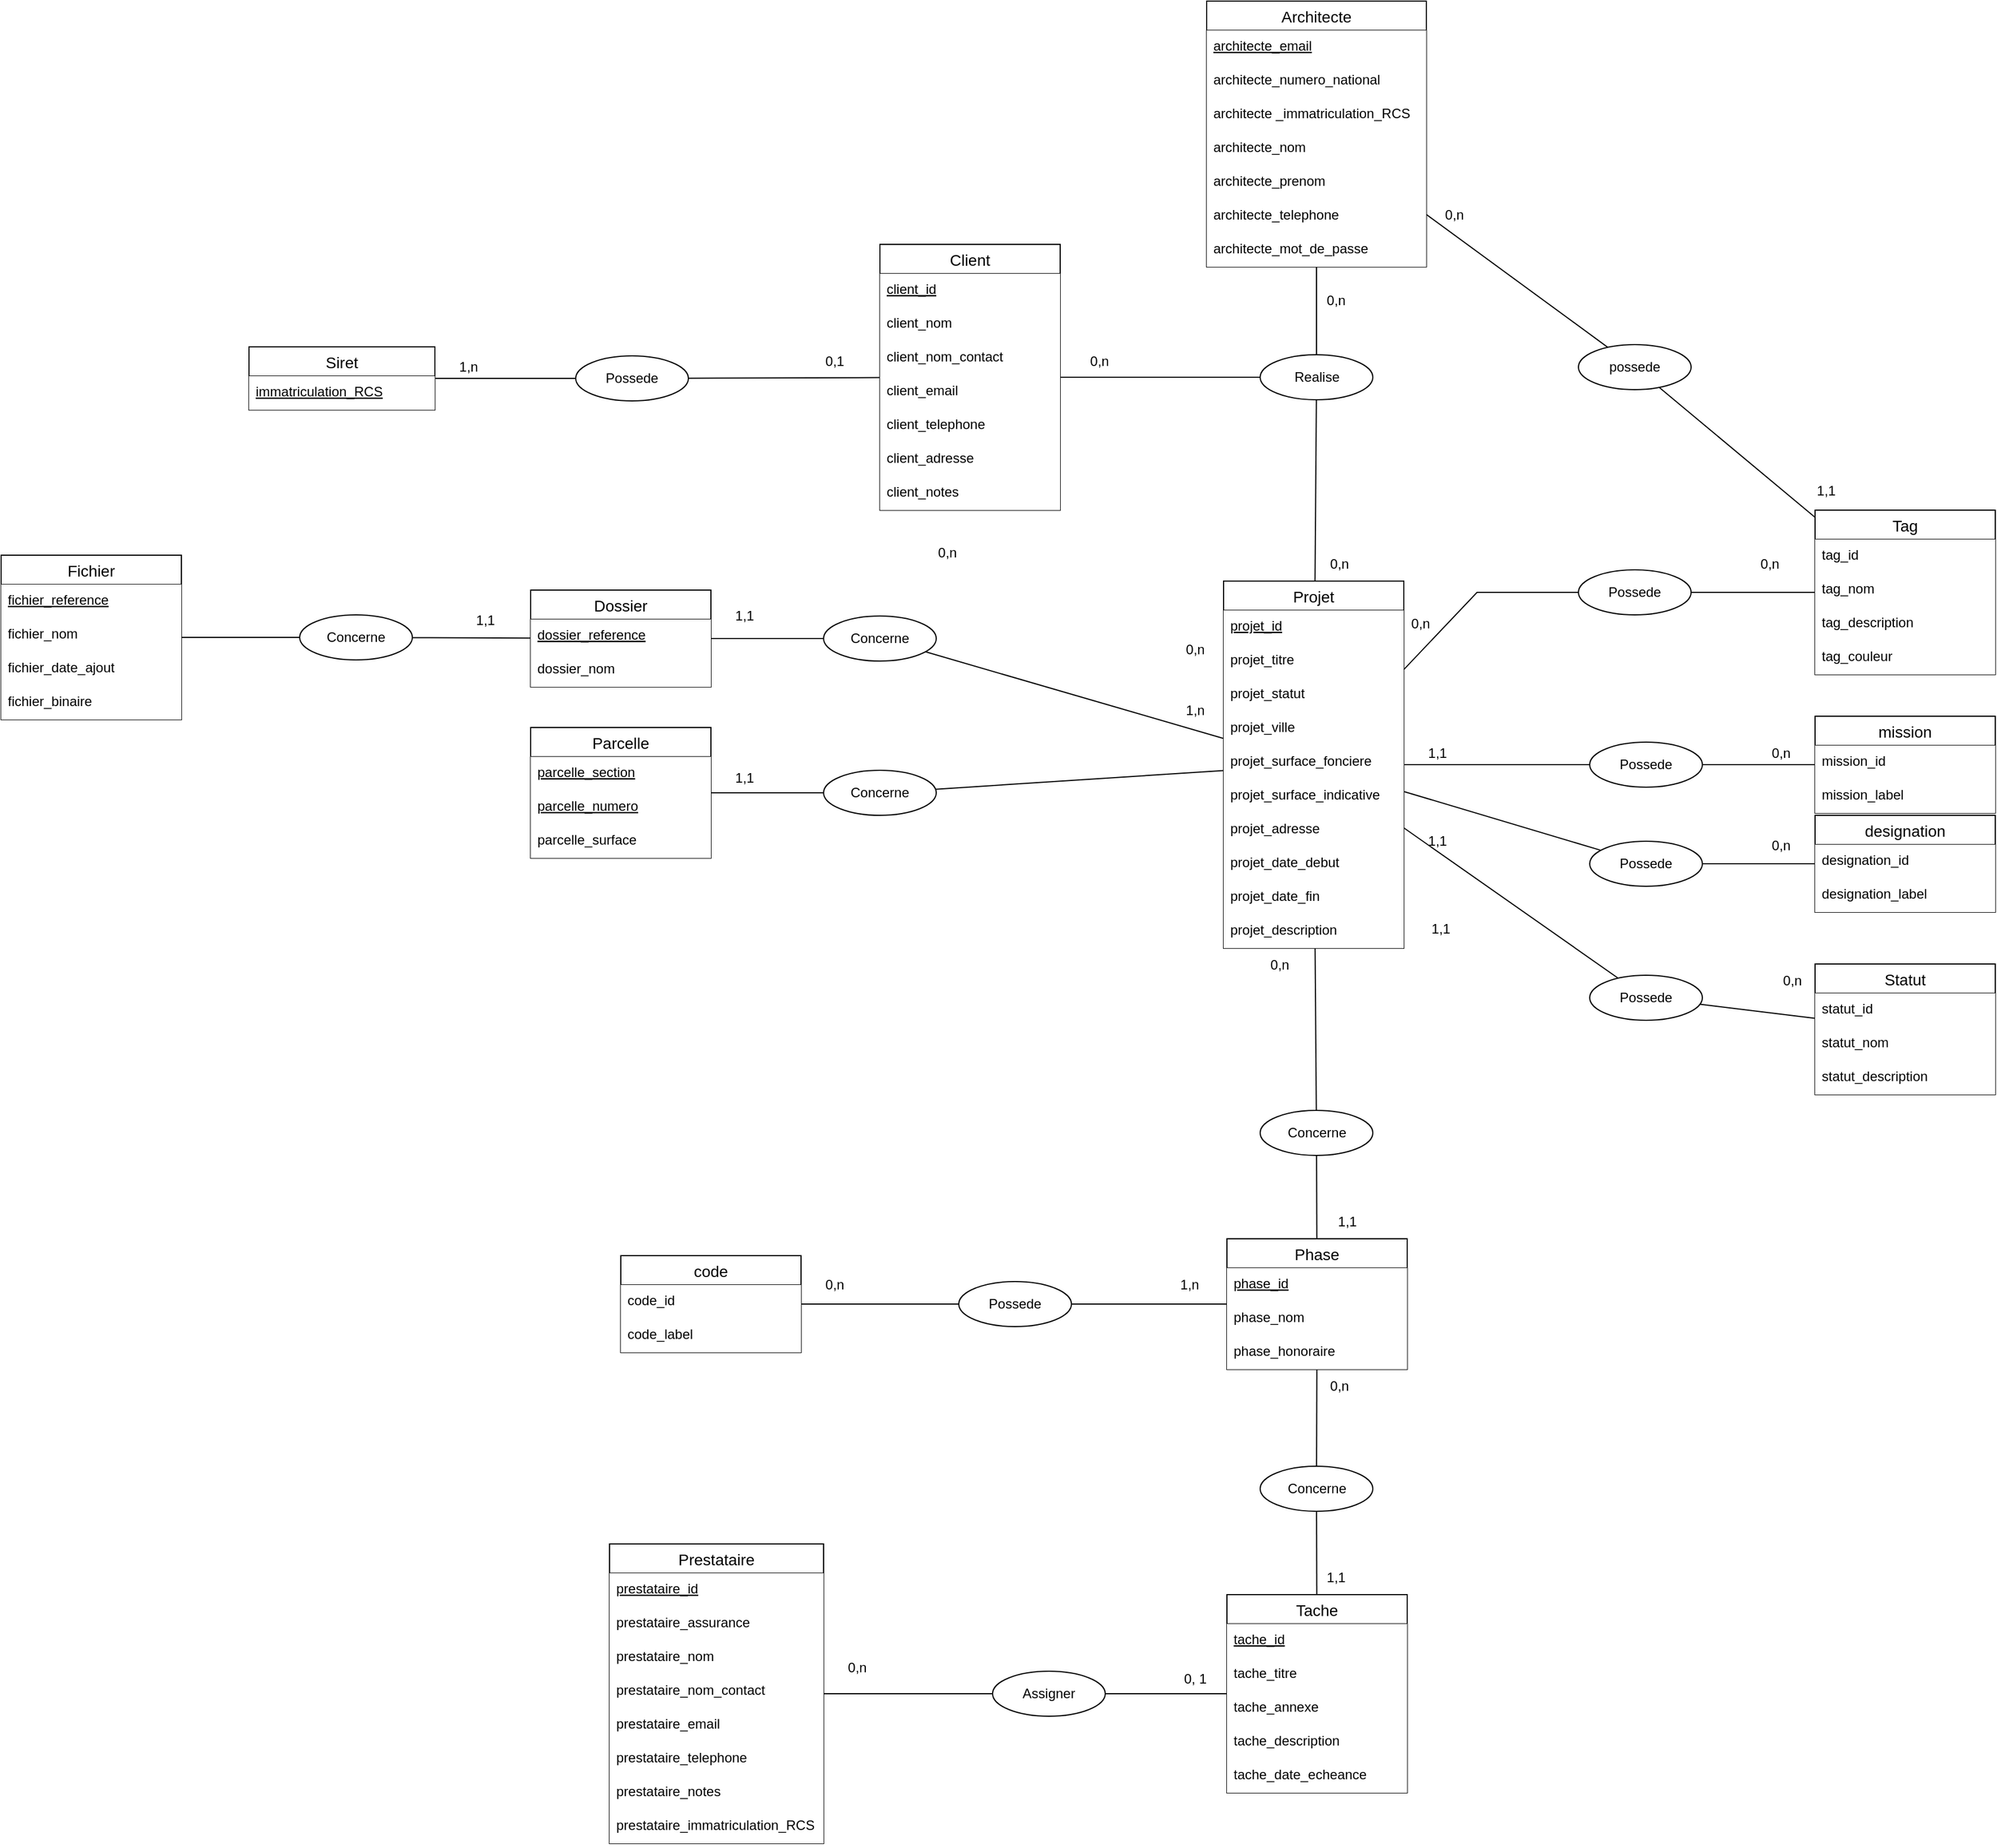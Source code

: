 <mxfile version="20.6.2" type="device"><diagram id="CtBSVt34sRPc-tJIaS9y" name="Page-1"><mxGraphModel dx="2535" dy="899" grid="1" gridSize="10" guides="1" tooltips="1" connect="1" arrows="1" fold="1" page="1" pageScale="1" pageWidth="850" pageHeight="1100" math="0" shadow="0"><root><mxCell id="0"/><mxCell id="1" parent="0"/><mxCell id="OuYLFH9ELj6OW0QI__LX-1" value="Architecte" style="swimlane;fontStyle=0;childLayout=stackLayout;horizontal=1;startSize=26;horizontalStack=0;resizeParent=1;resizeParentMax=0;resizeLast=0;collapsible=1;marginBottom=0;align=center;fontSize=14;" parent="1" vertex="1"><mxGeometry x="330" y="15" width="195" height="236" as="geometry"><mxRectangle x="345" width="100" height="30" as="alternateBounds"/></mxGeometry></mxCell><mxCell id="OuYLFH9ELj6OW0QI__LX-47" value="architecte_email" style="text;spacingLeft=4;spacingRight=4;overflow=hidden;rotatable=0;points=[[0,0.5],[1,0.5]];portConstraint=eastwest;fontSize=12;fillColor=default;fontStyle=4" parent="OuYLFH9ELj6OW0QI__LX-1" vertex="1"><mxGeometry y="26" width="195" height="30" as="geometry"/></mxCell><mxCell id="OuYLFH9ELj6OW0QI__LX-3" value="architecte_numero_national" style="text;spacingLeft=4;spacingRight=4;overflow=hidden;rotatable=0;points=[[0,0.5],[1,0.5]];portConstraint=eastwest;fontSize=12;fontStyle=0;fillColor=default;" parent="OuYLFH9ELj6OW0QI__LX-1" vertex="1"><mxGeometry y="56" width="195" height="30" as="geometry"/></mxCell><mxCell id="OuYLFH9ELj6OW0QI__LX-2" value="architecte _immatriculation_RCS" style="text;spacingLeft=4;spacingRight=4;overflow=hidden;rotatable=0;points=[[0,0.5],[1,0.5]];portConstraint=eastwest;fontSize=12;fontStyle=0;fillColor=default;" parent="OuYLFH9ELj6OW0QI__LX-1" vertex="1"><mxGeometry y="86" width="195" height="30" as="geometry"/></mxCell><mxCell id="OuYLFH9ELj6OW0QI__LX-4" value="architecte_nom" style="text;spacingLeft=4;spacingRight=4;overflow=hidden;rotatable=0;points=[[0,0.5],[1,0.5]];portConstraint=eastwest;fontSize=12;fillColor=default;" parent="OuYLFH9ELj6OW0QI__LX-1" vertex="1"><mxGeometry y="116" width="195" height="30" as="geometry"/></mxCell><mxCell id="OuYLFH9ELj6OW0QI__LX-46" value="architecte_prenom" style="text;spacingLeft=4;spacingRight=4;overflow=hidden;rotatable=0;points=[[0,0.5],[1,0.5]];portConstraint=eastwest;fontSize=12;fillColor=default;" parent="OuYLFH9ELj6OW0QI__LX-1" vertex="1"><mxGeometry y="146" width="195" height="30" as="geometry"/></mxCell><mxCell id="OuYLFH9ELj6OW0QI__LX-48" value="architecte_telephone" style="text;spacingLeft=4;spacingRight=4;overflow=hidden;rotatable=0;points=[[0,0.5],[1,0.5]];portConstraint=eastwest;fontSize=12;fillColor=default;" parent="OuYLFH9ELj6OW0QI__LX-1" vertex="1"><mxGeometry y="176" width="195" height="30" as="geometry"/></mxCell><mxCell id="ZiSK0jwXYgYMMPiiea_Z-9" value="architecte_mot_de_passe" style="text;spacingLeft=4;spacingRight=4;overflow=hidden;rotatable=0;points=[[0,0.5],[1,0.5]];portConstraint=eastwest;fontSize=12;fillColor=default;" parent="OuYLFH9ELj6OW0QI__LX-1" vertex="1"><mxGeometry y="206" width="195" height="30" as="geometry"/></mxCell><mxCell id="OuYLFH9ELj6OW0QI__LX-9" value="Projet" style="swimlane;fontStyle=0;childLayout=stackLayout;horizontal=1;startSize=26;horizontalStack=0;resizeParent=1;resizeParentMax=0;resizeLast=0;collapsible=1;marginBottom=0;align=center;fontSize=14;" parent="1" vertex="1"><mxGeometry x="345" y="530" width="160" height="326" as="geometry"><mxRectangle x="345" y="360" width="80" height="30" as="alternateBounds"/></mxGeometry></mxCell><mxCell id="OuYLFH9ELj6OW0QI__LX-10" value="projet_id" style="text;spacingLeft=4;spacingRight=4;overflow=hidden;rotatable=0;points=[[0,0.5],[1,0.5]];portConstraint=eastwest;fontSize=12;fontStyle=4;fillColor=default;" parent="OuYLFH9ELj6OW0QI__LX-9" vertex="1"><mxGeometry y="26" width="160" height="30" as="geometry"/></mxCell><mxCell id="OuYLFH9ELj6OW0QI__LX-12" value="projet_titre" style="text;spacingLeft=4;spacingRight=4;overflow=hidden;rotatable=0;points=[[0,0.5],[1,0.5]];portConstraint=eastwest;fontSize=12;fillColor=default;" parent="OuYLFH9ELj6OW0QI__LX-9" vertex="1"><mxGeometry y="56" width="160" height="30" as="geometry"/></mxCell><mxCell id="YPrr-8WgcPWgNa7w_ney-56" value="projet_statut" style="text;strokeColor=none;fillColor=default;spacingLeft=4;spacingRight=4;overflow=hidden;rotatable=0;points=[[0,0.5],[1,0.5]];portConstraint=eastwest;fontSize=12;" parent="OuYLFH9ELj6OW0QI__LX-9" vertex="1"><mxGeometry y="86" width="160" height="30" as="geometry"/></mxCell><mxCell id="YPrr-8WgcPWgNa7w_ney-86" value="projet_ville" style="text;spacingLeft=4;spacingRight=4;overflow=hidden;rotatable=0;points=[[0,0.5],[1,0.5]];portConstraint=eastwest;fontSize=12;fontStyle=0;fillColor=default;" parent="OuYLFH9ELj6OW0QI__LX-9" vertex="1"><mxGeometry y="116" width="160" height="30" as="geometry"/></mxCell><mxCell id="OuYLFH9ELj6OW0QI__LX-55" value="projet_surface_fonciere" style="text;spacingLeft=4;spacingRight=4;overflow=hidden;rotatable=0;points=[[0,0.5],[1,0.5]];portConstraint=eastwest;fontSize=12;fillColor=default;fillStyle=auto;" parent="OuYLFH9ELj6OW0QI__LX-9" vertex="1"><mxGeometry y="146" width="160" height="30" as="geometry"/></mxCell><mxCell id="OuYLFH9ELj6OW0QI__LX-53" value="projet_surface_indicative" style="text;spacingLeft=4;spacingRight=4;overflow=hidden;rotatable=0;points=[[0,0.5],[1,0.5]];portConstraint=eastwest;fontSize=12;fillColor=default;" parent="OuYLFH9ELj6OW0QI__LX-9" vertex="1"><mxGeometry y="176" width="160" height="30" as="geometry"/></mxCell><mxCell id="YPrr-8WgcPWgNa7w_ney-87" value="projet_adresse" style="text;spacingLeft=4;spacingRight=4;overflow=hidden;rotatable=0;points=[[0,0.5],[1,0.5]];portConstraint=eastwest;fontSize=12;fontStyle=0;fillColor=default;" parent="OuYLFH9ELj6OW0QI__LX-9" vertex="1"><mxGeometry y="206" width="160" height="30" as="geometry"/></mxCell><mxCell id="OuYLFH9ELj6OW0QI__LX-66" value="projet_date_debut" style="text;spacingLeft=4;spacingRight=4;overflow=hidden;rotatable=0;points=[[0,0.5],[1,0.5]];portConstraint=eastwest;fontSize=12;fillColor=default;" parent="OuYLFH9ELj6OW0QI__LX-9" vertex="1"><mxGeometry y="236" width="160" height="30" as="geometry"/></mxCell><mxCell id="YPrr-8WgcPWgNa7w_ney-44" value="projet_date_fin" style="text;spacingLeft=4;spacingRight=4;overflow=hidden;rotatable=0;points=[[0,0.5],[1,0.5]];portConstraint=eastwest;fontSize=12;fillColor=default;" parent="OuYLFH9ELj6OW0QI__LX-9" vertex="1"><mxGeometry y="266" width="160" height="30" as="geometry"/></mxCell><mxCell id="OuYLFH9ELj6OW0QI__LX-67" value="projet_description" style="text;spacingLeft=4;spacingRight=4;overflow=hidden;rotatable=0;points=[[0,0.5],[1,0.5]];portConstraint=eastwest;fontSize=12;fillColor=default;" parent="OuYLFH9ELj6OW0QI__LX-9" vertex="1"><mxGeometry y="296" width="160" height="30" as="geometry"/></mxCell><mxCell id="OuYLFH9ELj6OW0QI__LX-13" value="Dossier" style="swimlane;fontStyle=0;childLayout=stackLayout;horizontal=1;startSize=26;horizontalStack=0;resizeParent=1;resizeParentMax=0;resizeLast=0;collapsible=1;marginBottom=0;align=center;fontSize=14;" parent="1" vertex="1"><mxGeometry x="-270" y="538" width="160" height="86" as="geometry"/></mxCell><mxCell id="OuYLFH9ELj6OW0QI__LX-84" value="dossier_reference" style="text;spacingLeft=4;spacingRight=4;overflow=hidden;rotatable=0;points=[[0,0.5],[1,0.5]];portConstraint=eastwest;fontSize=12;fontStyle=4;fillColor=default;" parent="OuYLFH9ELj6OW0QI__LX-13" vertex="1"><mxGeometry y="26" width="160" height="30" as="geometry"/></mxCell><mxCell id="OuYLFH9ELj6OW0QI__LX-14" value="dossier_nom" style="text;spacingLeft=4;spacingRight=4;overflow=hidden;rotatable=0;points=[[0,0.5],[1,0.5]];portConstraint=eastwest;fontSize=12;fontStyle=0;fillColor=default;" parent="OuYLFH9ELj6OW0QI__LX-13" vertex="1"><mxGeometry y="56" width="160" height="30" as="geometry"/></mxCell><mxCell id="OuYLFH9ELj6OW0QI__LX-17" value="Parcelle" style="swimlane;fontStyle=0;childLayout=stackLayout;horizontal=1;startSize=26;horizontalStack=0;resizeParent=1;resizeParentMax=0;resizeLast=0;collapsible=1;marginBottom=0;align=center;fontSize=14;" parent="1" vertex="1"><mxGeometry x="-270" y="660" width="160" height="116" as="geometry"/></mxCell><mxCell id="OuYLFH9ELj6OW0QI__LX-18" value="parcelle_section" style="text;spacingLeft=4;spacingRight=4;overflow=hidden;rotatable=0;points=[[0,0.5],[1,0.5]];portConstraint=eastwest;fontSize=12;fontStyle=4;fillColor=default;" parent="OuYLFH9ELj6OW0QI__LX-17" vertex="1"><mxGeometry y="26" width="160" height="30" as="geometry"/></mxCell><mxCell id="OuYLFH9ELj6OW0QI__LX-19" value="parcelle_numero" style="text;spacingLeft=4;spacingRight=4;overflow=hidden;rotatable=0;points=[[0,0.5],[1,0.5]];portConstraint=eastwest;fontSize=12;fontStyle=4;fillColor=default;" parent="OuYLFH9ELj6OW0QI__LX-17" vertex="1"><mxGeometry y="56" width="160" height="30" as="geometry"/></mxCell><mxCell id="OuYLFH9ELj6OW0QI__LX-20" value="parcelle_surface" style="text;spacingLeft=4;spacingRight=4;overflow=hidden;rotatable=0;points=[[0,0.5],[1,0.5]];portConstraint=eastwest;fontSize=12;fillColor=default;" parent="OuYLFH9ELj6OW0QI__LX-17" vertex="1"><mxGeometry y="86" width="160" height="30" as="geometry"/></mxCell><mxCell id="OuYLFH9ELj6OW0QI__LX-21" value="Realise" style="ellipse;whiteSpace=wrap;html=1;align=center;" parent="1" vertex="1"><mxGeometry x="377.5" y="329" width="100" height="40" as="geometry"/></mxCell><mxCell id="OuYLFH9ELj6OW0QI__LX-28" value="" style="endArrow=none;html=1;rounded=0;" parent="1" source="OuYLFH9ELj6OW0QI__LX-21" target="OuYLFH9ELj6OW0QI__LX-9" edge="1"><mxGeometry relative="1" as="geometry"><mxPoint x="360" y="330" as="sourcePoint"/><mxPoint x="520" y="330" as="targetPoint"/></mxGeometry></mxCell><mxCell id="OuYLFH9ELj6OW0QI__LX-32" value="Concerne" style="ellipse;whiteSpace=wrap;html=1;align=center;" parent="1" vertex="1"><mxGeometry x="-10" y="698" width="100" height="40" as="geometry"/></mxCell><mxCell id="OuYLFH9ELj6OW0QI__LX-33" value="" style="endArrow=none;html=1;rounded=0;" parent="1" source="OuYLFH9ELj6OW0QI__LX-32" target="OuYLFH9ELj6OW0QI__LX-9" edge="1"><mxGeometry relative="1" as="geometry"><mxPoint x="360" y="330" as="sourcePoint"/><mxPoint x="520" y="330" as="targetPoint"/></mxGeometry></mxCell><mxCell id="OuYLFH9ELj6OW0QI__LX-34" value="" style="endArrow=none;html=1;rounded=0;" parent="1" source="OuYLFH9ELj6OW0QI__LX-32" target="OuYLFH9ELj6OW0QI__LX-17" edge="1"><mxGeometry relative="1" as="geometry"><mxPoint x="360" y="330" as="sourcePoint"/><mxPoint x="520" y="330" as="targetPoint"/></mxGeometry></mxCell><mxCell id="OuYLFH9ELj6OW0QI__LX-35" value="Fichier" style="swimlane;fontStyle=0;childLayout=stackLayout;horizontal=1;startSize=26;horizontalStack=0;resizeParent=1;resizeParentMax=0;resizeLast=0;collapsible=1;marginBottom=0;align=center;fontSize=14;" parent="1" vertex="1"><mxGeometry x="-740" y="507" width="160" height="146" as="geometry"/></mxCell><mxCell id="OuYLFH9ELj6OW0QI__LX-37" value="fichier_reference" style="text;spacingLeft=4;spacingRight=4;overflow=hidden;rotatable=0;points=[[0,0.5],[1,0.5]];portConstraint=eastwest;fontSize=12;fontStyle=4;fillColor=default;" parent="OuYLFH9ELj6OW0QI__LX-35" vertex="1"><mxGeometry y="26" width="160" height="30" as="geometry"/></mxCell><mxCell id="OuYLFH9ELj6OW0QI__LX-85" value="fichier_nom" style="text;spacingLeft=4;spacingRight=4;overflow=hidden;rotatable=0;points=[[0,0.5],[1,0.5]];portConstraint=eastwest;fontSize=12;fontStyle=0;fillColor=default;" parent="OuYLFH9ELj6OW0QI__LX-35" vertex="1"><mxGeometry y="56" width="160" height="30" as="geometry"/></mxCell><mxCell id="YPrr-8WgcPWgNa7w_ney-84" value="fichier_date_ajout" style="text;spacingLeft=4;spacingRight=4;overflow=hidden;rotatable=0;points=[[0,0.5],[1,0.5]];portConstraint=eastwest;fontSize=12;fillColor=default;" parent="OuYLFH9ELj6OW0QI__LX-35" vertex="1"><mxGeometry y="86" width="160" height="30" as="geometry"/></mxCell><mxCell id="OuYLFH9ELj6OW0QI__LX-36" value="fichier_binaire" style="text;spacingLeft=4;spacingRight=4;overflow=hidden;rotatable=0;points=[[0,0.5],[1,0.5]];portConstraint=eastwest;fontSize=12;fillColor=default;" parent="OuYLFH9ELj6OW0QI__LX-35" vertex="1"><mxGeometry y="116" width="160" height="30" as="geometry"/></mxCell><mxCell id="OuYLFH9ELj6OW0QI__LX-39" value="Concerne" style="ellipse;whiteSpace=wrap;html=1;align=center;" parent="1" vertex="1"><mxGeometry x="-10" y="561" width="100" height="40" as="geometry"/></mxCell><mxCell id="OuYLFH9ELj6OW0QI__LX-40" value="" style="endArrow=none;html=1;rounded=0;" parent="1" source="OuYLFH9ELj6OW0QI__LX-9" target="OuYLFH9ELj6OW0QI__LX-39" edge="1"><mxGeometry relative="1" as="geometry"><mxPoint x="350" y="310" as="sourcePoint"/><mxPoint x="510" y="310" as="targetPoint"/></mxGeometry></mxCell><mxCell id="OuYLFH9ELj6OW0QI__LX-41" value="" style="endArrow=none;html=1;rounded=0;" parent="1" source="OuYLFH9ELj6OW0QI__LX-39" target="OuYLFH9ELj6OW0QI__LX-13" edge="1"><mxGeometry relative="1" as="geometry"><mxPoint x="350" y="310" as="sourcePoint"/><mxPoint x="510" y="310" as="targetPoint"/></mxGeometry></mxCell><mxCell id="OuYLFH9ELj6OW0QI__LX-42" value="" style="endArrow=none;html=1;rounded=0;" parent="1" source="OuYLFH9ELj6OW0QI__LX-35" target="OuYLFH9ELj6OW0QI__LX-43" edge="1"><mxGeometry relative="1" as="geometry"><mxPoint x="350" y="310" as="sourcePoint"/><mxPoint x="510" y="310" as="targetPoint"/></mxGeometry></mxCell><mxCell id="OuYLFH9ELj6OW0QI__LX-43" value="Concerne" style="ellipse;whiteSpace=wrap;html=1;align=center;" parent="1" vertex="1"><mxGeometry x="-475" y="560.0" width="100" height="40" as="geometry"/></mxCell><mxCell id="OuYLFH9ELj6OW0QI__LX-44" value="" style="endArrow=none;html=1;rounded=0;" parent="1" source="OuYLFH9ELj6OW0QI__LX-13" target="OuYLFH9ELj6OW0QI__LX-43" edge="1"><mxGeometry relative="1" as="geometry"><mxPoint x="350" y="310" as="sourcePoint"/><mxPoint x="510" y="310" as="targetPoint"/></mxGeometry></mxCell><mxCell id="OuYLFH9ELj6OW0QI__LX-52" value="" style="endArrow=none;html=1;rounded=0;" parent="1" source="OuYLFH9ELj6OW0QI__LX-1" target="OuYLFH9ELj6OW0QI__LX-21" edge="1"><mxGeometry relative="1" as="geometry"><mxPoint x="350" y="280" as="sourcePoint"/><mxPoint x="510" y="280" as="targetPoint"/></mxGeometry></mxCell><mxCell id="OuYLFH9ELj6OW0QI__LX-83" value="1,1" style="text;html=1;align=center;verticalAlign=middle;whiteSpace=wrap;rounded=0;" parent="1" vertex="1"><mxGeometry x="-110" y="546" width="60" height="30" as="geometry"/></mxCell><mxCell id="OuYLFH9ELj6OW0QI__LX-86" value="0,n" style="text;html=1;align=center;verticalAlign=middle;whiteSpace=wrap;rounded=0;" parent="1" vertex="1"><mxGeometry x="290" y="576" width="60" height="30" as="geometry"/></mxCell><mxCell id="OuYLFH9ELj6OW0QI__LX-87" value="0,n" style="text;html=1;align=center;verticalAlign=middle;whiteSpace=wrap;rounded=0;" parent="1" vertex="1"><mxGeometry x="70" y="490" width="60" height="30" as="geometry"/></mxCell><mxCell id="OuYLFH9ELj6OW0QI__LX-88" value="1,1" style="text;html=1;align=center;verticalAlign=middle;whiteSpace=wrap;rounded=0;" parent="1" vertex="1"><mxGeometry x="-340" y="550" width="60" height="30" as="geometry"/></mxCell><mxCell id="OuYLFH9ELj6OW0QI__LX-89" value="0,n" style="text;html=1;align=center;verticalAlign=middle;whiteSpace=wrap;rounded=0;" parent="1" vertex="1"><mxGeometry x="415" y="266" width="60" height="30" as="geometry"/></mxCell><mxCell id="OuYLFH9ELj6OW0QI__LX-90" value="0,n" style="text;html=1;align=center;verticalAlign=middle;whiteSpace=wrap;rounded=0;" parent="1" vertex="1"><mxGeometry x="417.5" y="500" width="60" height="30" as="geometry"/></mxCell><mxCell id="OuYLFH9ELj6OW0QI__LX-91" value="1,n" style="text;html=1;align=center;verticalAlign=middle;whiteSpace=wrap;rounded=0;" parent="1" vertex="1"><mxGeometry x="290" y="630" width="60" height="30" as="geometry"/></mxCell><mxCell id="OuYLFH9ELj6OW0QI__LX-92" value="1,1" style="text;html=1;align=center;verticalAlign=middle;whiteSpace=wrap;rounded=0;" parent="1" vertex="1"><mxGeometry x="-110" y="690" width="60" height="30" as="geometry"/></mxCell><mxCell id="OuYLFH9ELj6OW0QI__LX-96" value="Tache" style="swimlane;fontStyle=0;childLayout=stackLayout;horizontal=1;startSize=26;horizontalStack=0;resizeParent=1;resizeParentMax=0;resizeLast=0;collapsible=1;marginBottom=0;align=center;fontSize=14;" parent="1" vertex="1"><mxGeometry x="348" y="1430" width="160" height="176" as="geometry"/></mxCell><mxCell id="OuYLFH9ELj6OW0QI__LX-97" value="tache_id" style="text;spacingLeft=4;spacingRight=4;overflow=hidden;rotatable=0;points=[[0,0.5],[1,0.5]];portConstraint=eastwest;fontSize=12;fontStyle=4;fillColor=default;" parent="OuYLFH9ELj6OW0QI__LX-96" vertex="1"><mxGeometry y="26" width="160" height="30" as="geometry"/></mxCell><mxCell id="OuYLFH9ELj6OW0QI__LX-98" value="tache_titre" style="text;spacingLeft=4;spacingRight=4;overflow=hidden;rotatable=0;points=[[0,0.5],[1,0.5]];portConstraint=eastwest;fontSize=12;fillColor=default;" parent="OuYLFH9ELj6OW0QI__LX-96" vertex="1"><mxGeometry y="56" width="160" height="30" as="geometry"/></mxCell><mxCell id="OuYLFH9ELj6OW0QI__LX-101" value="tache_annexe" style="text;spacingLeft=4;spacingRight=4;overflow=hidden;rotatable=0;points=[[0,0.5],[1,0.5]];portConstraint=eastwest;fontSize=12;fontStyle=0;fillColor=default;" parent="OuYLFH9ELj6OW0QI__LX-96" vertex="1"><mxGeometry y="86" width="160" height="30" as="geometry"/></mxCell><mxCell id="YPrr-8WgcPWgNa7w_ney-101" value="tache_description" style="text;spacingLeft=4;spacingRight=4;overflow=hidden;rotatable=0;points=[[0,0.5],[1,0.5]];portConstraint=eastwest;fontSize=12;fillColor=default;" parent="OuYLFH9ELj6OW0QI__LX-96" vertex="1"><mxGeometry y="116" width="160" height="30" as="geometry"/></mxCell><mxCell id="OuYLFH9ELj6OW0QI__LX-99" value="tache_date_echeance" style="text;spacingLeft=4;spacingRight=4;overflow=hidden;rotatable=0;points=[[0,0.5],[1,0.5]];portConstraint=eastwest;fontSize=12;fillColor=default;" parent="OuYLFH9ELj6OW0QI__LX-96" vertex="1"><mxGeometry y="146" width="160" height="30" as="geometry"/></mxCell><mxCell id="OuYLFH9ELj6OW0QI__LX-102" value="Concerne" style="ellipse;whiteSpace=wrap;html=1;align=center;" parent="1" vertex="1"><mxGeometry x="377.5" y="1316" width="100" height="40" as="geometry"/></mxCell><mxCell id="OuYLFH9ELj6OW0QI__LX-104" value="" style="endArrow=none;html=1;rounded=0;fontColor=#000;" parent="1" source="OuYLFH9ELj6OW0QI__LX-96" target="OuYLFH9ELj6OW0QI__LX-102" edge="1"><mxGeometry relative="1" as="geometry"><mxPoint x="80" y="710" as="sourcePoint"/><mxPoint x="240" y="710" as="targetPoint"/></mxGeometry></mxCell><mxCell id="OuYLFH9ELj6OW0QI__LX-105" value="" style="endArrow=none;html=1;rounded=0;fontColor=#000;" parent="1" source="YPrr-8WgcPWgNa7w_ney-89" target="OuYLFH9ELj6OW0QI__LX-102" edge="1"><mxGeometry relative="1" as="geometry"><mxPoint x="80" y="710" as="sourcePoint"/><mxPoint x="240" y="710" as="targetPoint"/></mxGeometry></mxCell><mxCell id="OuYLFH9ELj6OW0QI__LX-106" value="0,n" style="text;html=1;align=center;verticalAlign=middle;whiteSpace=wrap;rounded=0;" parent="1" vertex="1"><mxGeometry x="417.5" y="1230" width="60" height="30" as="geometry"/></mxCell><mxCell id="OuYLFH9ELj6OW0QI__LX-107" value="0,n" style="text;html=1;align=center;verticalAlign=middle;whiteSpace=wrap;rounded=0;" parent="1" vertex="1"><mxGeometry x="365" y="856" width="60" height="30" as="geometry"/></mxCell><mxCell id="OuYLFH9ELj6OW0QI__LX-150" value="1,1" style="text;html=1;align=center;verticalAlign=middle;whiteSpace=wrap;rounded=0;" parent="1" vertex="1"><mxGeometry x="415" y="1400" width="60" height="30" as="geometry"/></mxCell><mxCell id="OuYLFH9ELj6OW0QI__LX-184" value="0,n" style="text;html=1;align=center;verticalAlign=middle;whiteSpace=wrap;rounded=0;" parent="1" vertex="1"><mxGeometry x="-10" y="1480" width="60" height="30" as="geometry"/></mxCell><mxCell id="OuYLFH9ELj6OW0QI__LX-185" value="Prestataire" style="swimlane;fontStyle=0;childLayout=stackLayout;horizontal=1;startSize=26;horizontalStack=0;resizeParent=1;resizeParentMax=0;resizeLast=0;collapsible=1;marginBottom=0;align=center;fontSize=14;" parent="1" vertex="1"><mxGeometry x="-200" y="1385" width="190" height="266" as="geometry"/></mxCell><mxCell id="OuYLFH9ELj6OW0QI__LX-187" value="prestataire_id" style="text;spacingLeft=4;spacingRight=4;overflow=hidden;rotatable=0;points=[[0,0.5],[1,0.5]];portConstraint=eastwest;fontSize=12;fillColor=default;fontStyle=4" parent="OuYLFH9ELj6OW0QI__LX-185" vertex="1"><mxGeometry y="26" width="190" height="30" as="geometry"/></mxCell><mxCell id="OuYLFH9ELj6OW0QI__LX-219" value="prestataire_assurance" style="text;spacingLeft=4;spacingRight=4;overflow=hidden;rotatable=0;points=[[0,0.5],[1,0.5]];portConstraint=eastwest;fontSize=12;fillColor=default;" parent="OuYLFH9ELj6OW0QI__LX-185" vertex="1"><mxGeometry y="56" width="190" height="30" as="geometry"/></mxCell><mxCell id="YPrr-8WgcPWgNa7w_ney-37" value="prestataire_nom" style="text;spacingLeft=4;spacingRight=4;overflow=hidden;rotatable=0;points=[[0,0.5],[1,0.5]];portConstraint=eastwest;fontSize=12;fillColor=default;" parent="OuYLFH9ELj6OW0QI__LX-185" vertex="1"><mxGeometry y="86" width="190" height="30" as="geometry"/></mxCell><mxCell id="YPrr-8WgcPWgNa7w_ney-38" value="prestataire_nom_contact" style="text;spacingLeft=4;spacingRight=4;overflow=hidden;rotatable=0;points=[[0,0.5],[1,0.5]];portConstraint=eastwest;fontSize=12;fillColor=default;" parent="OuYLFH9ELj6OW0QI__LX-185" vertex="1"><mxGeometry y="116" width="190" height="30" as="geometry"/></mxCell><mxCell id="YPrr-8WgcPWgNa7w_ney-40" value="prestataire_email" style="text;spacingLeft=4;spacingRight=4;overflow=hidden;rotatable=0;points=[[0,0.5],[1,0.5]];portConstraint=eastwest;fontSize=12;fillColor=default;" parent="OuYLFH9ELj6OW0QI__LX-185" vertex="1"><mxGeometry y="146" width="190" height="30" as="geometry"/></mxCell><mxCell id="YPrr-8WgcPWgNa7w_ney-41" value="prestataire_telephone" style="text;spacingLeft=4;spacingRight=4;overflow=hidden;rotatable=0;points=[[0,0.5],[1,0.5]];portConstraint=eastwest;fontSize=12;fillColor=default;" parent="OuYLFH9ELj6OW0QI__LX-185" vertex="1"><mxGeometry y="176" width="190" height="30" as="geometry"/></mxCell><mxCell id="YPrr-8WgcPWgNa7w_ney-42" value="prestataire_notes" style="text;spacingLeft=4;spacingRight=4;overflow=hidden;rotatable=0;points=[[0,0.5],[1,0.5]];portConstraint=eastwest;fontSize=12;fillColor=default;" parent="OuYLFH9ELj6OW0QI__LX-185" vertex="1"><mxGeometry y="206" width="190" height="30" as="geometry"/></mxCell><mxCell id="YPrr-8WgcPWgNa7w_ney-104" value="prestataire_immatriculation_RCS" style="text;spacingLeft=4;spacingRight=4;overflow=hidden;rotatable=0;points=[[0,0.5],[1,0.5]];portConstraint=eastwest;fontSize=12;fillColor=default;" parent="OuYLFH9ELj6OW0QI__LX-185" vertex="1"><mxGeometry y="236" width="190" height="30" as="geometry"/></mxCell><mxCell id="OuYLFH9ELj6OW0QI__LX-192" value="Assigner" style="ellipse;whiteSpace=wrap;html=1;align=center;" parent="1" vertex="1"><mxGeometry x="140" y="1498" width="100" height="40" as="geometry"/></mxCell><mxCell id="OuYLFH9ELj6OW0QI__LX-193" value="" style="endArrow=none;html=1;rounded=0;fontColor=#000;" parent="1" source="OuYLFH9ELj6OW0QI__LX-185" target="OuYLFH9ELj6OW0QI__LX-192" edge="1"><mxGeometry relative="1" as="geometry"><mxPoint x="370" y="1200" as="sourcePoint"/><mxPoint x="530" y="1200" as="targetPoint"/></mxGeometry></mxCell><mxCell id="OuYLFH9ELj6OW0QI__LX-194" value="" style="endArrow=none;html=1;rounded=0;fontColor=#000;" parent="1" source="OuYLFH9ELj6OW0QI__LX-96" target="OuYLFH9ELj6OW0QI__LX-192" edge="1"><mxGeometry relative="1" as="geometry"><mxPoint x="90" y="1152" as="sourcePoint"/><mxPoint x="90" y="1060" as="targetPoint"/></mxGeometry></mxCell><mxCell id="OuYLFH9ELj6OW0QI__LX-215" value="Client" style="swimlane;fontStyle=0;childLayout=stackLayout;horizontal=1;startSize=26;horizontalStack=0;resizeParent=1;resizeParentMax=0;resizeLast=0;collapsible=1;marginBottom=0;align=center;fontSize=14;fillStyle=auto;fontColor=#000;fillColor=default;" parent="1" vertex="1"><mxGeometry x="40" y="231" width="160" height="236" as="geometry"/></mxCell><mxCell id="YPrr-8WgcPWgNa7w_ney-2" value="client_id" style="text;strokeColor=none;fillColor=default;spacingLeft=4;spacingRight=4;overflow=hidden;rotatable=0;points=[[0,0.5],[1,0.5]];portConstraint=eastwest;fontSize=12;fillStyle=auto;fontColor=#000;fontStyle=4" parent="OuYLFH9ELj6OW0QI__LX-215" vertex="1"><mxGeometry y="26" width="160" height="30" as="geometry"/></mxCell><mxCell id="OuYLFH9ELj6OW0QI__LX-216" value="client_nom" style="text;strokeColor=none;fillColor=default;spacingLeft=4;spacingRight=4;overflow=hidden;rotatable=0;points=[[0,0.5],[1,0.5]];portConstraint=eastwest;fontSize=12;fillStyle=auto;fontColor=#000;fontStyle=0" parent="OuYLFH9ELj6OW0QI__LX-215" vertex="1"><mxGeometry y="56" width="160" height="30" as="geometry"/></mxCell><mxCell id="YPrr-8WgcPWgNa7w_ney-20" value="client_nom_contact" style="text;strokeColor=none;fillColor=default;spacingLeft=4;spacingRight=4;overflow=hidden;rotatable=0;points=[[0,0.5],[1,0.5]];portConstraint=eastwest;fontSize=12;fillStyle=auto;fontColor=#000;fontStyle=0" parent="OuYLFH9ELj6OW0QI__LX-215" vertex="1"><mxGeometry y="86" width="160" height="30" as="geometry"/></mxCell><mxCell id="YPrr-8WgcPWgNa7w_ney-4" value="client_email" style="text;strokeColor=none;fillColor=default;spacingLeft=4;spacingRight=4;overflow=hidden;rotatable=0;points=[[0,0.5],[1,0.5]];portConstraint=eastwest;fontSize=12;fillStyle=auto;fontColor=#000;fontStyle=0" parent="OuYLFH9ELj6OW0QI__LX-215" vertex="1"><mxGeometry y="116" width="160" height="30" as="geometry"/></mxCell><mxCell id="YPrr-8WgcPWgNa7w_ney-5" value="client_telephone" style="text;strokeColor=none;fillColor=default;spacingLeft=4;spacingRight=4;overflow=hidden;rotatable=0;points=[[0,0.5],[1,0.5]];portConstraint=eastwest;fontSize=12;fillStyle=auto;fontColor=#000;fontStyle=0" parent="OuYLFH9ELj6OW0QI__LX-215" vertex="1"><mxGeometry y="146" width="160" height="30" as="geometry"/></mxCell><mxCell id="YPrr-8WgcPWgNa7w_ney-85" value="client_adresse" style="text;strokeColor=none;fillColor=default;spacingLeft=4;spacingRight=4;overflow=hidden;rotatable=0;points=[[0,0.5],[1,0.5]];portConstraint=eastwest;fontSize=12;fillStyle=auto;fontColor=#000;fontStyle=0" parent="OuYLFH9ELj6OW0QI__LX-215" vertex="1"><mxGeometry y="176" width="160" height="30" as="geometry"/></mxCell><mxCell id="YPrr-8WgcPWgNa7w_ney-27" value="client_notes" style="text;strokeColor=none;fillColor=default;spacingLeft=4;spacingRight=4;overflow=hidden;rotatable=0;points=[[0,0.5],[1,0.5]];portConstraint=eastwest;fontSize=12;fillStyle=auto;fontColor=#000;fontStyle=0" parent="OuYLFH9ELj6OW0QI__LX-215" vertex="1"><mxGeometry y="206" width="160" height="30" as="geometry"/></mxCell><mxCell id="YPrr-8WgcPWgNa7w_ney-12" value="Siret" style="swimlane;fontStyle=0;childLayout=stackLayout;horizontal=1;startSize=26;horizontalStack=0;resizeParent=1;resizeParentMax=0;resizeLast=0;collapsible=1;marginBottom=0;align=center;fontSize=14;" parent="1" vertex="1"><mxGeometry x="-520" y="322" width="165" height="56" as="geometry"/></mxCell><mxCell id="YPrr-8WgcPWgNa7w_ney-21" value="immatriculation_RCS" style="text;spacingLeft=4;spacingRight=4;overflow=hidden;rotatable=0;points=[[0,0.5],[1,0.5]];portConstraint=eastwest;fontSize=12;fontStyle=4;fillColor=default;" parent="YPrr-8WgcPWgNa7w_ney-12" vertex="1"><mxGeometry y="26" width="165" height="30" as="geometry"/></mxCell><mxCell id="YPrr-8WgcPWgNa7w_ney-22" value="Possede" style="ellipse;whiteSpace=wrap;html=1;align=center;" parent="1" vertex="1"><mxGeometry x="-230" y="330" width="100" height="40" as="geometry"/></mxCell><mxCell id="YPrr-8WgcPWgNa7w_ney-23" value="" style="endArrow=none;html=1;rounded=0;" parent="1" source="OuYLFH9ELj6OW0QI__LX-215" target="YPrr-8WgcPWgNa7w_ney-22" edge="1"><mxGeometry relative="1" as="geometry"><mxPoint x="580" y="1360" as="sourcePoint"/><mxPoint x="740" y="1360" as="targetPoint"/></mxGeometry></mxCell><mxCell id="YPrr-8WgcPWgNa7w_ney-24" value="" style="endArrow=none;html=1;rounded=0;" parent="1" source="YPrr-8WgcPWgNa7w_ney-12" target="YPrr-8WgcPWgNa7w_ney-22" edge="1"><mxGeometry relative="1" as="geometry"><mxPoint x="433.396" y="1386" as="sourcePoint"/><mxPoint x="432.742" y="1428.0" as="targetPoint"/></mxGeometry></mxCell><mxCell id="YPrr-8WgcPWgNa7w_ney-25" value="0,1" style="text;html=1;align=center;verticalAlign=middle;whiteSpace=wrap;rounded=0;" parent="1" vertex="1"><mxGeometry x="-30" y="320" width="60" height="30" as="geometry"/></mxCell><mxCell id="YPrr-8WgcPWgNa7w_ney-26" value="1,n" style="text;html=1;align=center;verticalAlign=middle;whiteSpace=wrap;rounded=0;" parent="1" vertex="1"><mxGeometry x="-355" y="325" width="60" height="30" as="geometry"/></mxCell><mxCell id="YPrr-8WgcPWgNa7w_ney-45" value="Tag" style="swimlane;fontStyle=0;childLayout=stackLayout;horizontal=1;startSize=26;horizontalStack=0;resizeParent=1;resizeParentMax=0;resizeLast=0;collapsible=1;marginBottom=0;align=center;fontSize=14;" parent="1" vertex="1"><mxGeometry x="870" y="467" width="160" height="146" as="geometry"/></mxCell><mxCell id="YPrr-8WgcPWgNa7w_ney-46" value="tag_id" style="text;strokeColor=none;fillColor=default;spacingLeft=4;spacingRight=4;overflow=hidden;rotatable=0;points=[[0,0.5],[1,0.5]];portConstraint=eastwest;fontSize=12;" parent="YPrr-8WgcPWgNa7w_ney-45" vertex="1"><mxGeometry y="26" width="160" height="30" as="geometry"/></mxCell><mxCell id="YPrr-8WgcPWgNa7w_ney-47" value="tag_nom" style="text;strokeColor=none;fillColor=default;spacingLeft=4;spacingRight=4;overflow=hidden;rotatable=0;points=[[0,0.5],[1,0.5]];portConstraint=eastwest;fontSize=12;" parent="YPrr-8WgcPWgNa7w_ney-45" vertex="1"><mxGeometry y="56" width="160" height="30" as="geometry"/></mxCell><mxCell id="YPrr-8WgcPWgNa7w_ney-88" value="tag_description" style="text;strokeColor=none;fillColor=default;spacingLeft=4;spacingRight=4;overflow=hidden;rotatable=0;points=[[0,0.5],[1,0.5]];portConstraint=eastwest;fontSize=12;" parent="YPrr-8WgcPWgNa7w_ney-45" vertex="1"><mxGeometry y="86" width="160" height="30" as="geometry"/></mxCell><mxCell id="FvG8A9rDcEb2JM1GL0LL-6" value="tag_couleur" style="text;strokeColor=none;fillColor=default;spacingLeft=4;spacingRight=4;overflow=hidden;rotatable=0;points=[[0,0.5],[1,0.5]];portConstraint=eastwest;fontSize=12;" parent="YPrr-8WgcPWgNa7w_ney-45" vertex="1"><mxGeometry y="116" width="160" height="30" as="geometry"/></mxCell><mxCell id="YPrr-8WgcPWgNa7w_ney-49" value="Possede" style="ellipse;whiteSpace=wrap;html=1;align=center;" parent="1" vertex="1"><mxGeometry x="660" y="520" width="100" height="40" as="geometry"/></mxCell><mxCell id="YPrr-8WgcPWgNa7w_ney-50" value="" style="endArrow=none;html=1;rounded=0;" parent="1" source="YPrr-8WgcPWgNa7w_ney-49" target="OuYLFH9ELj6OW0QI__LX-9" edge="1"><mxGeometry relative="1" as="geometry"><mxPoint x="370" y="880" as="sourcePoint"/><mxPoint x="530" y="880" as="targetPoint"/><Array as="points"><mxPoint x="570" y="540"/></Array></mxGeometry></mxCell><mxCell id="YPrr-8WgcPWgNa7w_ney-51" value="" style="endArrow=none;html=1;rounded=0;" parent="1" source="YPrr-8WgcPWgNa7w_ney-49" target="YPrr-8WgcPWgNa7w_ney-45" edge="1"><mxGeometry relative="1" as="geometry"><mxPoint x="592.083" y="858.328" as="sourcePoint"/><mxPoint x="515" y="777.114" as="targetPoint"/></mxGeometry></mxCell><mxCell id="YPrr-8WgcPWgNa7w_ney-52" value="0,n" style="text;html=1;align=center;verticalAlign=middle;whiteSpace=wrap;rounded=0;" parent="1" vertex="1"><mxGeometry x="490" y="553" width="60" height="30" as="geometry"/></mxCell><mxCell id="YPrr-8WgcPWgNa7w_ney-53" value="0,n" style="text;html=1;align=center;verticalAlign=middle;whiteSpace=wrap;rounded=0;" parent="1" vertex="1"><mxGeometry x="800" y="500" width="60" height="30" as="geometry"/></mxCell><mxCell id="YPrr-8WgcPWgNa7w_ney-54" value="mission" style="swimlane;fontStyle=0;childLayout=stackLayout;horizontal=1;startSize=26;horizontalStack=0;resizeParent=1;resizeParentMax=0;resizeLast=0;collapsible=1;marginBottom=0;align=center;fontSize=14;" parent="1" vertex="1"><mxGeometry x="870" y="650" width="160" height="86" as="geometry"/></mxCell><mxCell id="YPrr-8WgcPWgNa7w_ney-55" value="mission_id" style="text;strokeColor=none;fillColor=default;spacingLeft=4;spacingRight=4;overflow=hidden;rotatable=0;points=[[0,0.5],[1,0.5]];portConstraint=eastwest;fontSize=12;" parent="YPrr-8WgcPWgNa7w_ney-54" vertex="1"><mxGeometry y="26" width="160" height="30" as="geometry"/></mxCell><mxCell id="YPrr-8WgcPWgNa7w_ney-74" value="mission_label" style="text;strokeColor=none;fillColor=default;spacingLeft=4;spacingRight=4;overflow=hidden;rotatable=0;points=[[0,0.5],[1,0.5]];portConstraint=eastwest;fontSize=12;" parent="YPrr-8WgcPWgNa7w_ney-54" vertex="1"><mxGeometry y="56" width="160" height="30" as="geometry"/></mxCell><mxCell id="YPrr-8WgcPWgNa7w_ney-59" value="designation" style="swimlane;fontStyle=0;childLayout=stackLayout;horizontal=1;startSize=26;horizontalStack=0;resizeParent=1;resizeParentMax=0;resizeLast=0;collapsible=1;marginBottom=0;align=center;fontSize=14;" parent="1" vertex="1"><mxGeometry x="870" y="738" width="160" height="86" as="geometry"/></mxCell><mxCell id="YPrr-8WgcPWgNa7w_ney-60" value="designation_id" style="text;strokeColor=none;fillColor=default;spacingLeft=4;spacingRight=4;overflow=hidden;rotatable=0;points=[[0,0.5],[1,0.5]];portConstraint=eastwest;fontSize=12;" parent="YPrr-8WgcPWgNa7w_ney-59" vertex="1"><mxGeometry y="26" width="160" height="30" as="geometry"/></mxCell><mxCell id="YPrr-8WgcPWgNa7w_ney-61" value="designation_label" style="text;strokeColor=none;fillColor=default;spacingLeft=4;spacingRight=4;overflow=hidden;rotatable=0;points=[[0,0.5],[1,0.5]];portConstraint=eastwest;fontSize=12;" parent="YPrr-8WgcPWgNa7w_ney-59" vertex="1"><mxGeometry y="56" width="160" height="30" as="geometry"/></mxCell><mxCell id="YPrr-8WgcPWgNa7w_ney-65" value="Statut" style="swimlane;fontStyle=0;childLayout=stackLayout;horizontal=1;startSize=26;horizontalStack=0;resizeParent=1;resizeParentMax=0;resizeLast=0;collapsible=1;marginBottom=0;align=center;fontSize=14;fillColor=default;" parent="1" vertex="1"><mxGeometry x="870" y="870" width="160" height="116" as="geometry"/></mxCell><mxCell id="YPrr-8WgcPWgNa7w_ney-66" value="statut_id" style="text;strokeColor=none;fillColor=default;spacingLeft=4;spacingRight=4;overflow=hidden;rotatable=0;points=[[0,0.5],[1,0.5]];portConstraint=eastwest;fontSize=12;" parent="YPrr-8WgcPWgNa7w_ney-65" vertex="1"><mxGeometry y="26" width="160" height="30" as="geometry"/></mxCell><mxCell id="YPrr-8WgcPWgNa7w_ney-67" value="statut_nom" style="text;strokeColor=none;fillColor=default;spacingLeft=4;spacingRight=4;overflow=hidden;rotatable=0;points=[[0,0.5],[1,0.5]];portConstraint=eastwest;fontSize=12;" parent="YPrr-8WgcPWgNa7w_ney-65" vertex="1"><mxGeometry y="56" width="160" height="30" as="geometry"/></mxCell><mxCell id="YPrr-8WgcPWgNa7w_ney-78" value="statut_description" style="text;spacingLeft=4;spacingRight=4;overflow=hidden;rotatable=0;points=[[0,0.5],[1,0.5]];portConstraint=eastwest;fontSize=12;fontStyle=0;fillColor=default;" parent="YPrr-8WgcPWgNa7w_ney-65" vertex="1"><mxGeometry y="86" width="160" height="30" as="geometry"/></mxCell><mxCell id="YPrr-8WgcPWgNa7w_ney-79" value="Possede" style="ellipse;whiteSpace=wrap;html=1;align=center;" parent="1" vertex="1"><mxGeometry x="670" y="880" width="100" height="40" as="geometry"/></mxCell><mxCell id="YPrr-8WgcPWgNa7w_ney-80" value="" style="endArrow=none;html=1;rounded=0;" parent="1" source="YPrr-8WgcPWgNa7w_ney-79" target="YPrr-8WgcPWgNa7w_ney-65" edge="1"><mxGeometry relative="1" as="geometry"><mxPoint x="440" y="1030" as="sourcePoint"/><mxPoint x="600" y="1030" as="targetPoint"/></mxGeometry></mxCell><mxCell id="YPrr-8WgcPWgNa7w_ney-82" value="1,1" style="text;html=1;align=center;verticalAlign=middle;whiteSpace=wrap;rounded=0;" parent="1" vertex="1"><mxGeometry x="508" y="824" width="60" height="30" as="geometry"/></mxCell><mxCell id="YPrr-8WgcPWgNa7w_ney-83" value="0,n" style="text;html=1;align=center;verticalAlign=middle;whiteSpace=wrap;rounded=0;" parent="1" vertex="1"><mxGeometry x="820" y="870" width="60" height="30" as="geometry"/></mxCell><mxCell id="YPrr-8WgcPWgNa7w_ney-89" value="Phase" style="swimlane;fontStyle=0;childLayout=stackLayout;horizontal=1;startSize=26;horizontalStack=0;resizeParent=1;resizeParentMax=0;resizeLast=0;collapsible=1;marginBottom=0;align=center;fontSize=14;fillColor=default;" parent="1" vertex="1"><mxGeometry x="348" y="1114" width="160" height="116" as="geometry"/></mxCell><mxCell id="YPrr-8WgcPWgNa7w_ney-90" value="phase_id" style="text;strokeColor=none;fillColor=default;spacingLeft=4;spacingRight=4;overflow=hidden;rotatable=0;points=[[0,0.5],[1,0.5]];portConstraint=eastwest;fontSize=12;fontStyle=4" parent="YPrr-8WgcPWgNa7w_ney-89" vertex="1"><mxGeometry y="26" width="160" height="30" as="geometry"/></mxCell><mxCell id="YPrr-8WgcPWgNa7w_ney-92" value="phase_nom" style="text;strokeColor=none;fillColor=default;spacingLeft=4;spacingRight=4;overflow=hidden;rotatable=0;points=[[0,0.5],[1,0.5]];portConstraint=eastwest;fontSize=12;" parent="YPrr-8WgcPWgNa7w_ney-89" vertex="1"><mxGeometry y="56" width="160" height="30" as="geometry"/></mxCell><mxCell id="YPrr-8WgcPWgNa7w_ney-91" value="phase_honoraire" style="text;strokeColor=none;fillColor=default;spacingLeft=4;spacingRight=4;overflow=hidden;rotatable=0;points=[[0,0.5],[1,0.5]];portConstraint=eastwest;fontSize=12;" parent="YPrr-8WgcPWgNa7w_ney-89" vertex="1"><mxGeometry y="86" width="160" height="30" as="geometry"/></mxCell><mxCell id="YPrr-8WgcPWgNa7w_ney-93" value="Concerne" style="ellipse;whiteSpace=wrap;html=1;align=center;" parent="1" vertex="1"><mxGeometry x="377.5" y="1000" width="100" height="40" as="geometry"/></mxCell><mxCell id="YPrr-8WgcPWgNa7w_ney-96" value="" style="endArrow=none;html=1;rounded=0;" parent="1" source="YPrr-8WgcPWgNa7w_ney-89" target="YPrr-8WgcPWgNa7w_ney-93" edge="1"><mxGeometry relative="1" as="geometry"><mxPoint x="510" y="1040" as="sourcePoint"/><mxPoint x="670" y="1040" as="targetPoint"/></mxGeometry></mxCell><mxCell id="YPrr-8WgcPWgNa7w_ney-97" value="" style="endArrow=none;html=1;rounded=0;" parent="1" source="OuYLFH9ELj6OW0QI__LX-9" target="YPrr-8WgcPWgNa7w_ney-93" edge="1"><mxGeometry relative="1" as="geometry"><mxPoint x="840" y="1134.769" as="sourcePoint"/><mxPoint x="694.682" y="1074.406" as="targetPoint"/></mxGeometry></mxCell><mxCell id="YPrr-8WgcPWgNa7w_ney-98" value="0, 1" style="text;html=1;align=center;verticalAlign=middle;whiteSpace=wrap;rounded=0;" parent="1" vertex="1"><mxGeometry x="290" y="1490" width="60" height="30" as="geometry"/></mxCell><mxCell id="YPrr-8WgcPWgNa7w_ney-99" value="1,1" style="text;html=1;align=center;verticalAlign=middle;whiteSpace=wrap;rounded=0;" parent="1" vertex="1"><mxGeometry x="425" y="1084" width="60" height="30" as="geometry"/></mxCell><mxCell id="YPrr-8WgcPWgNa7w_ney-102" value="" style="endArrow=none;html=1;rounded=0;" parent="1" source="OuYLFH9ELj6OW0QI__LX-9" target="YPrr-8WgcPWgNa7w_ney-79" edge="1"><mxGeometry relative="1" as="geometry"><mxPoint x="690" y="1070" as="sourcePoint"/><mxPoint x="690" y="1180" as="targetPoint"/></mxGeometry></mxCell><mxCell id="FvG8A9rDcEb2JM1GL0LL-1" value="possede" style="ellipse;whiteSpace=wrap;html=1;align=center;" parent="1" vertex="1"><mxGeometry x="660" y="320" width="100" height="40" as="geometry"/></mxCell><mxCell id="FvG8A9rDcEb2JM1GL0LL-2" value="" style="endArrow=none;html=1;rounded=0;" parent="1" source="FvG8A9rDcEb2JM1GL0LL-1" target="YPrr-8WgcPWgNa7w_ney-45" edge="1"><mxGeometry width="50" height="50" relative="1" as="geometry"><mxPoint x="390" y="570" as="sourcePoint"/><mxPoint x="440" y="520" as="targetPoint"/></mxGeometry></mxCell><mxCell id="FvG8A9rDcEb2JM1GL0LL-3" value="" style="endArrow=none;html=1;rounded=0;" parent="1" source="OuYLFH9ELj6OW0QI__LX-1" target="FvG8A9rDcEb2JM1GL0LL-1" edge="1"><mxGeometry width="50" height="50" relative="1" as="geometry"><mxPoint x="748.953" y="344.507" as="sourcePoint"/><mxPoint x="900.446" y="492" as="targetPoint"/></mxGeometry></mxCell><mxCell id="FvG8A9rDcEb2JM1GL0LL-4" value="0,n" style="text;html=1;align=center;verticalAlign=middle;whiteSpace=wrap;rounded=0;" parent="1" vertex="1"><mxGeometry x="520" y="190" width="60" height="30" as="geometry"/></mxCell><mxCell id="FvG8A9rDcEb2JM1GL0LL-5" value="1,1" style="text;html=1;align=center;verticalAlign=middle;whiteSpace=wrap;rounded=0;" parent="1" vertex="1"><mxGeometry x="850" y="435" width="60" height="30" as="geometry"/></mxCell><mxCell id="KLeccrv8L2ZSoIkcWsB8-1" value="Possede" style="ellipse;whiteSpace=wrap;html=1;align=center;" parent="1" vertex="1"><mxGeometry x="670" y="673" width="100" height="40" as="geometry"/></mxCell><mxCell id="KLeccrv8L2ZSoIkcWsB8-2" value="" style="endArrow=none;html=1;rounded=0;" parent="1" source="KLeccrv8L2ZSoIkcWsB8-1" target="OuYLFH9ELj6OW0QI__LX-9" edge="1"><mxGeometry relative="1" as="geometry"><mxPoint x="620" y="560" as="sourcePoint"/><mxPoint x="780" y="560" as="targetPoint"/></mxGeometry></mxCell><mxCell id="KLeccrv8L2ZSoIkcWsB8-3" value="" style="endArrow=none;html=1;rounded=0;" parent="1" source="KLeccrv8L2ZSoIkcWsB8-1" target="YPrr-8WgcPWgNa7w_ney-54" edge="1"><mxGeometry relative="1" as="geometry"><mxPoint x="646.057" y="686.542" as="sourcePoint"/><mxPoint x="515" y="715.431" as="targetPoint"/></mxGeometry></mxCell><mxCell id="KLeccrv8L2ZSoIkcWsB8-4" value="0,n" style="text;html=1;align=center;verticalAlign=middle;whiteSpace=wrap;rounded=0;" parent="1" vertex="1"><mxGeometry x="810" y="668" width="60" height="30" as="geometry"/></mxCell><mxCell id="KLeccrv8L2ZSoIkcWsB8-5" value="1,1" style="text;html=1;align=center;verticalAlign=middle;whiteSpace=wrap;rounded=0;" parent="1" vertex="1"><mxGeometry x="505" y="668" width="60" height="30" as="geometry"/></mxCell><mxCell id="KLeccrv8L2ZSoIkcWsB8-6" value="Possede" style="ellipse;whiteSpace=wrap;html=1;align=center;" parent="1" vertex="1"><mxGeometry x="670" y="761" width="100" height="40" as="geometry"/></mxCell><mxCell id="KLeccrv8L2ZSoIkcWsB8-7" value="" style="endArrow=none;html=1;rounded=0;" parent="1" source="KLeccrv8L2ZSoIkcWsB8-6" target="OuYLFH9ELj6OW0QI__LX-9" edge="1"><mxGeometry relative="1" as="geometry"><mxPoint x="642.3" y="705.997" as="sourcePoint"/><mxPoint x="515" y="722.647" as="targetPoint"/></mxGeometry></mxCell><mxCell id="KLeccrv8L2ZSoIkcWsB8-10" value="" style="endArrow=none;html=1;rounded=0;" parent="1" source="KLeccrv8L2ZSoIkcWsB8-6" target="YPrr-8WgcPWgNa7w_ney-59" edge="1"><mxGeometry relative="1" as="geometry"><mxPoint x="657.536" y="789.441" as="sourcePoint"/><mxPoint x="515" y="753.226" as="targetPoint"/></mxGeometry></mxCell><mxCell id="KLeccrv8L2ZSoIkcWsB8-11" value="1,1" style="text;html=1;align=center;verticalAlign=middle;whiteSpace=wrap;rounded=0;" parent="1" vertex="1"><mxGeometry x="505" y="746" width="60" height="30" as="geometry"/></mxCell><mxCell id="KLeccrv8L2ZSoIkcWsB8-12" value="0,n" style="text;html=1;align=center;verticalAlign=middle;whiteSpace=wrap;rounded=0;" parent="1" vertex="1"><mxGeometry x="810" y="750" width="60" height="30" as="geometry"/></mxCell><mxCell id="KLeccrv8L2ZSoIkcWsB8-13" value="code" style="swimlane;fontStyle=0;childLayout=stackLayout;horizontal=1;startSize=26;horizontalStack=0;resizeParent=1;resizeParentMax=0;resizeLast=0;collapsible=1;marginBottom=0;align=center;fontSize=14;" parent="1" vertex="1"><mxGeometry x="-190" y="1129" width="160" height="86" as="geometry"/></mxCell><mxCell id="KLeccrv8L2ZSoIkcWsB8-14" value="code_id" style="text;strokeColor=none;fillColor=default;spacingLeft=4;spacingRight=4;overflow=hidden;rotatable=0;points=[[0,0.5],[1,0.5]];portConstraint=eastwest;fontSize=12;" parent="KLeccrv8L2ZSoIkcWsB8-13" vertex="1"><mxGeometry y="26" width="160" height="30" as="geometry"/></mxCell><mxCell id="KLeccrv8L2ZSoIkcWsB8-15" value="code_label" style="text;strokeColor=none;fillColor=default;spacingLeft=4;spacingRight=4;overflow=hidden;rotatable=0;points=[[0,0.5],[1,0.5]];portConstraint=eastwest;fontSize=12;" parent="KLeccrv8L2ZSoIkcWsB8-13" vertex="1"><mxGeometry y="56" width="160" height="30" as="geometry"/></mxCell><mxCell id="KLeccrv8L2ZSoIkcWsB8-16" value="Possede" style="ellipse;whiteSpace=wrap;html=1;align=center;" parent="1" vertex="1"><mxGeometry x="110" y="1152" width="100" height="40" as="geometry"/></mxCell><mxCell id="KLeccrv8L2ZSoIkcWsB8-17" value="" style="endArrow=none;html=1;rounded=0;" parent="1" source="YPrr-8WgcPWgNa7w_ney-89" target="KLeccrv8L2ZSoIkcWsB8-16" edge="1"><mxGeometry relative="1" as="geometry"><mxPoint x="684.867" y="781.393" as="sourcePoint"/><mxPoint x="515" y="748.458" as="targetPoint"/></mxGeometry></mxCell><mxCell id="KLeccrv8L2ZSoIkcWsB8-18" value="" style="endArrow=none;html=1;rounded=0;" parent="1" source="KLeccrv8L2ZSoIkcWsB8-13" target="KLeccrv8L2ZSoIkcWsB8-16" edge="1"><mxGeometry relative="1" as="geometry"><mxPoint x="100" y="1253" as="sourcePoint"/><mxPoint x="40" y="1253" as="targetPoint"/></mxGeometry></mxCell><mxCell id="KLeccrv8L2ZSoIkcWsB8-19" value="0,n" style="text;html=1;align=center;verticalAlign=middle;whiteSpace=wrap;rounded=0;" parent="1" vertex="1"><mxGeometry x="-30" y="1140" width="60" height="30" as="geometry"/></mxCell><mxCell id="KLeccrv8L2ZSoIkcWsB8-20" value="1,n" style="text;html=1;align=center;verticalAlign=middle;whiteSpace=wrap;rounded=0;" parent="1" vertex="1"><mxGeometry x="285" y="1140" width="60" height="30" as="geometry"/></mxCell><mxCell id="72UVU4yc4LKvUVb4vjcP-14" value="0,n" style="text;html=1;align=center;verticalAlign=middle;whiteSpace=wrap;rounded=0;" vertex="1" parent="1"><mxGeometry x="205" y="320" width="60" height="30" as="geometry"/></mxCell><mxCell id="72UVU4yc4LKvUVb4vjcP-15" value="" style="endArrow=none;html=1;rounded=0;" edge="1" parent="1" source="OuYLFH9ELj6OW0QI__LX-21" target="OuYLFH9ELj6OW0QI__LX-215"><mxGeometry relative="1" as="geometry"><mxPoint x="355" y="612.77" as="sourcePoint"/><mxPoint x="210" y="449.23" as="targetPoint"/></mxGeometry></mxCell></root></mxGraphModel></diagram></mxfile>